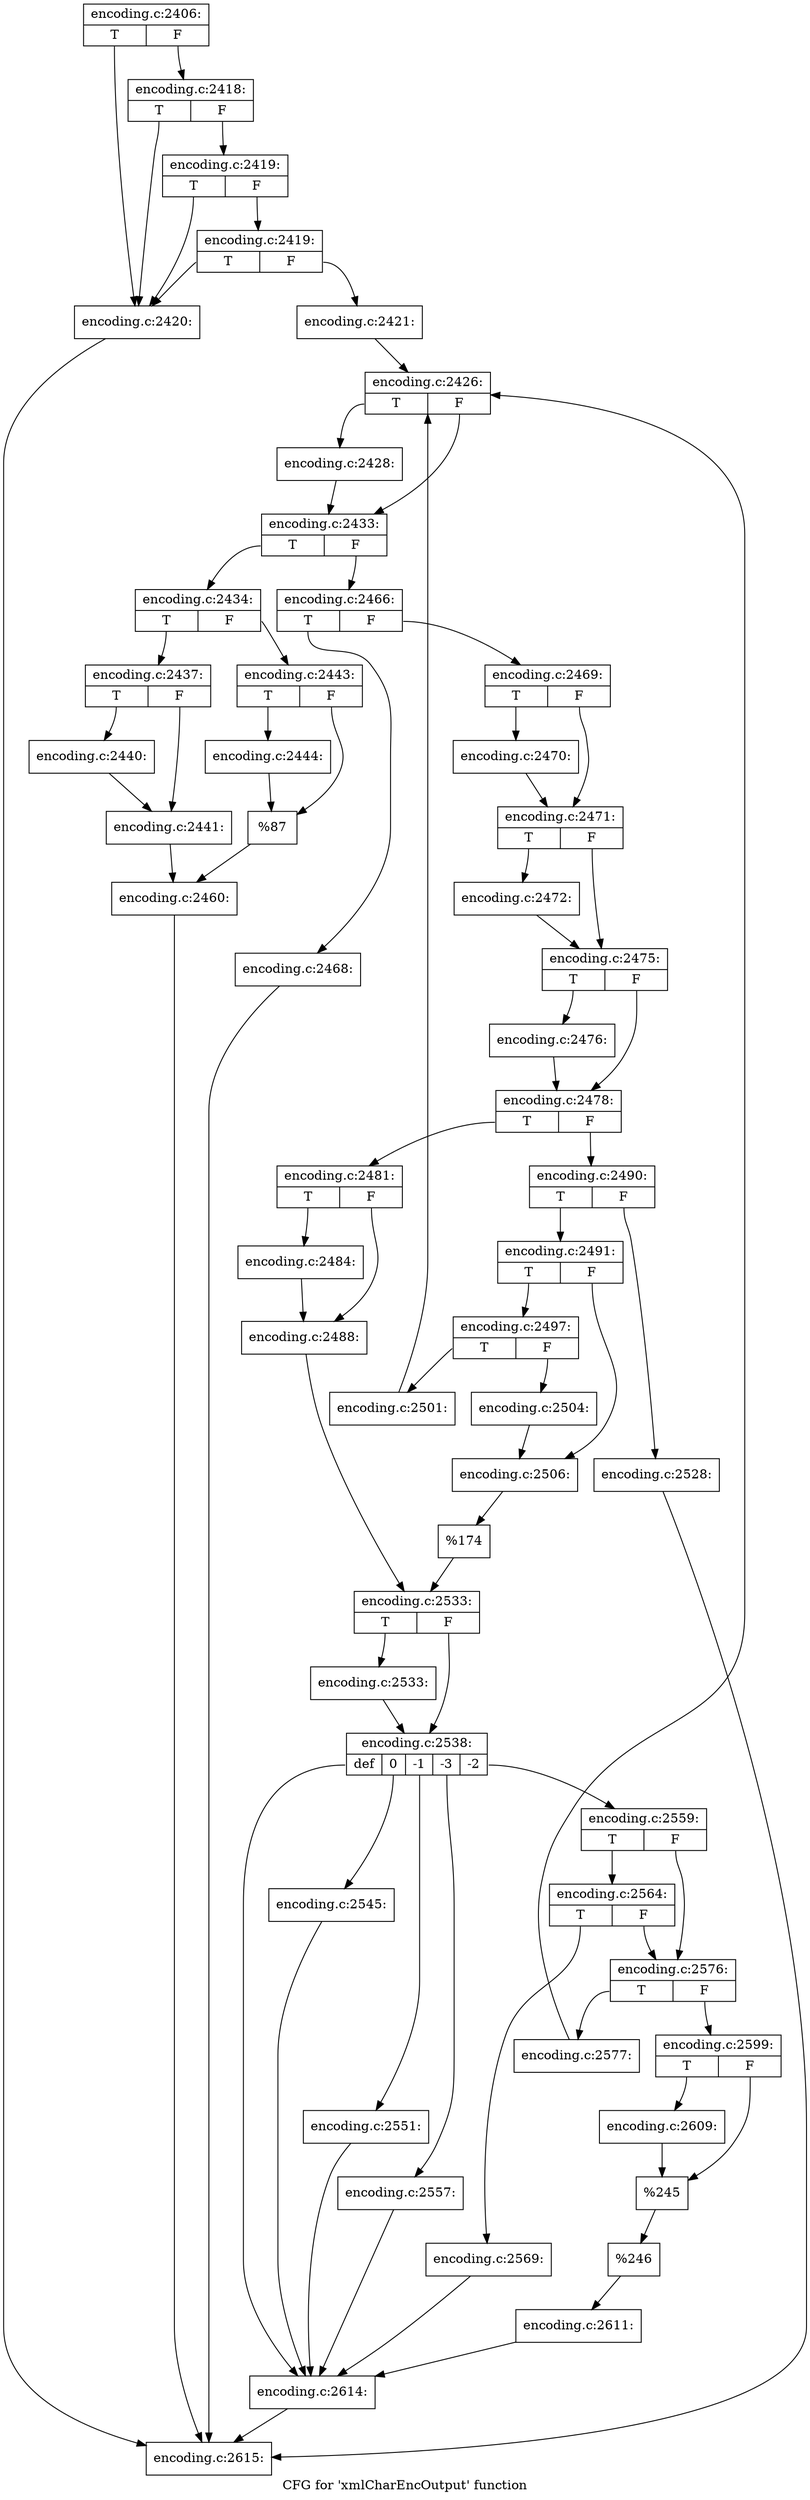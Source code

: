 digraph "CFG for 'xmlCharEncOutput' function" {
	label="CFG for 'xmlCharEncOutput' function";

	Node0x47292d0 [shape=record,label="{encoding.c:2406:|{<s0>T|<s1>F}}"];
	Node0x47292d0:s0 -> Node0x472c220;
	Node0x47292d0:s1 -> Node0x472c3c0;
	Node0x472c3c0 [shape=record,label="{encoding.c:2418:|{<s0>T|<s1>F}}"];
	Node0x472c3c0:s0 -> Node0x472c220;
	Node0x472c3c0:s1 -> Node0x472c340;
	Node0x472c340 [shape=record,label="{encoding.c:2419:|{<s0>T|<s1>F}}"];
	Node0x472c340:s0 -> Node0x472c220;
	Node0x472c340:s1 -> Node0x472c2c0;
	Node0x472c2c0 [shape=record,label="{encoding.c:2419:|{<s0>T|<s1>F}}"];
	Node0x472c2c0:s0 -> Node0x472c220;
	Node0x472c2c0:s1 -> Node0x472c270;
	Node0x472c220 [shape=record,label="{encoding.c:2420:}"];
	Node0x472c220 -> Node0x47295b0;
	Node0x472c270 [shape=record,label="{encoding.c:2421:}"];
	Node0x472c270 -> Node0x472df50;
	Node0x472df50 [shape=record,label="{encoding.c:2426:|{<s0>T|<s1>F}}"];
	Node0x472df50:s0 -> Node0x472e2d0;
	Node0x472df50:s1 -> Node0x472e320;
	Node0x472e2d0 [shape=record,label="{encoding.c:2428:}"];
	Node0x472e2d0 -> Node0x472e320;
	Node0x472e320 [shape=record,label="{encoding.c:2433:|{<s0>T|<s1>F}}"];
	Node0x472e320:s0 -> Node0x472e860;
	Node0x472e320:s1 -> Node0x472e8b0;
	Node0x472e860 [shape=record,label="{encoding.c:2434:|{<s0>T|<s1>F}}"];
	Node0x472e860:s0 -> Node0x472ee90;
	Node0x472e860:s1 -> Node0x472ef30;
	Node0x472ee90 [shape=record,label="{encoding.c:2437:|{<s0>T|<s1>F}}"];
	Node0x472ee90:s0 -> Node0x472fbd0;
	Node0x472ee90:s1 -> Node0x472fc20;
	Node0x472fbd0 [shape=record,label="{encoding.c:2440:}"];
	Node0x472fbd0 -> Node0x472fc20;
	Node0x472fc20 [shape=record,label="{encoding.c:2441:}"];
	Node0x472fc20 -> Node0x472eee0;
	Node0x472ef30 [shape=record,label="{encoding.c:2443:|{<s0>T|<s1>F}}"];
	Node0x472ef30:s0 -> Node0x47302b0;
	Node0x472ef30:s1 -> Node0x4730300;
	Node0x47302b0 [shape=record,label="{encoding.c:2444:}"];
	Node0x47302b0 -> Node0x4730300;
	Node0x4730300 [shape=record,label="{%87}"];
	Node0x4730300 -> Node0x472eee0;
	Node0x472eee0 [shape=record,label="{encoding.c:2460:}"];
	Node0x472eee0 -> Node0x47295b0;
	Node0x472e8b0 [shape=record,label="{encoding.c:2466:|{<s0>T|<s1>F}}"];
	Node0x472e8b0:s0 -> Node0x47317c0;
	Node0x472e8b0:s1 -> Node0x4731810;
	Node0x47317c0 [shape=record,label="{encoding.c:2468:}"];
	Node0x47317c0 -> Node0x47295b0;
	Node0x4731810 [shape=record,label="{encoding.c:2469:|{<s0>T|<s1>F}}"];
	Node0x4731810:s0 -> Node0x4731ca0;
	Node0x4731810:s1 -> Node0x4731cf0;
	Node0x4731ca0 [shape=record,label="{encoding.c:2470:}"];
	Node0x4731ca0 -> Node0x4731cf0;
	Node0x4731cf0 [shape=record,label="{encoding.c:2471:|{<s0>T|<s1>F}}"];
	Node0x4731cf0:s0 -> Node0x4732240;
	Node0x4731cf0:s1 -> Node0x4732290;
	Node0x4732240 [shape=record,label="{encoding.c:2472:}"];
	Node0x4732240 -> Node0x4732290;
	Node0x4732290 [shape=record,label="{encoding.c:2475:|{<s0>T|<s1>F}}"];
	Node0x4732290:s0 -> Node0x4732ea0;
	Node0x4732290:s1 -> Node0x4732ef0;
	Node0x4732ea0 [shape=record,label="{encoding.c:2476:}"];
	Node0x4732ea0 -> Node0x4732ef0;
	Node0x4732ef0 [shape=record,label="{encoding.c:2478:|{<s0>T|<s1>F}}"];
	Node0x4732ef0:s0 -> Node0x47338a0;
	Node0x4732ef0:s1 -> Node0x4733940;
	Node0x47338a0 [shape=record,label="{encoding.c:2481:|{<s0>T|<s1>F}}"];
	Node0x47338a0:s0 -> Node0x4734700;
	Node0x47338a0:s1 -> Node0x4734750;
	Node0x4734700 [shape=record,label="{encoding.c:2484:}"];
	Node0x4734700 -> Node0x4734750;
	Node0x4734750 [shape=record,label="{encoding.c:2488:}"];
	Node0x4734750 -> Node0x47338f0;
	Node0x4733940 [shape=record,label="{encoding.c:2490:|{<s0>T|<s1>F}}"];
	Node0x4733940:s0 -> Node0x47353b0;
	Node0x4733940:s1 -> Node0x4735450;
	Node0x47353b0 [shape=record,label="{encoding.c:2491:|{<s0>T|<s1>F}}"];
	Node0x47353b0:s0 -> Node0x47369b0;
	Node0x47353b0:s1 -> Node0x4736a00;
	Node0x47369b0 [shape=record,label="{encoding.c:2497:|{<s0>T|<s1>F}}"];
	Node0x47369b0:s0 -> Node0x4736df0;
	Node0x47369b0:s1 -> Node0x4736e40;
	Node0x4736df0 [shape=record,label="{encoding.c:2501:}"];
	Node0x4736df0 -> Node0x472df50;
	Node0x4736e40 [shape=record,label="{encoding.c:2504:}"];
	Node0x4736e40 -> Node0x4736a00;
	Node0x4736a00 [shape=record,label="{encoding.c:2506:}"];
	Node0x4736a00 -> Node0x4735400;
	Node0x4735450 [shape=record,label="{encoding.c:2528:}"];
	Node0x4735450 -> Node0x47295b0;
	Node0x4735400 [shape=record,label="{%174}"];
	Node0x4735400 -> Node0x47338f0;
	Node0x47338f0 [shape=record,label="{encoding.c:2533:|{<s0>T|<s1>F}}"];
	Node0x47338f0:s0 -> Node0x4737fe0;
	Node0x47338f0:s1 -> Node0x4738030;
	Node0x4737fe0 [shape=record,label="{encoding.c:2533:}"];
	Node0x4737fe0 -> Node0x4738030;
	Node0x4738030 [shape=record,label="{encoding.c:2538:|{<s0>def|<s1>0|<s2>-1|<s3>-3|<s4>-2}}"];
	Node0x4738030:s0 -> Node0x4738600;
	Node0x4738030:s1 -> Node0x4738a20;
	Node0x4738030:s2 -> Node0x4738b00;
	Node0x4738030:s3 -> Node0x4738be0;
	Node0x4738030:s4 -> Node0x4738cc0;
	Node0x4738a20 [shape=record,label="{encoding.c:2545:}"];
	Node0x4738a20 -> Node0x4738600;
	Node0x4738b00 [shape=record,label="{encoding.c:2551:}"];
	Node0x4738b00 -> Node0x4738600;
	Node0x4738be0 [shape=record,label="{encoding.c:2557:}"];
	Node0x4738be0 -> Node0x4738600;
	Node0x4738cc0 [shape=record,label="{encoding.c:2559:|{<s0>T|<s1>F}}"];
	Node0x4738cc0:s0 -> Node0x473a790;
	Node0x4738cc0:s1 -> Node0x473a740;
	Node0x473a790 [shape=record,label="{encoding.c:2564:|{<s0>T|<s1>F}}"];
	Node0x473a790:s0 -> Node0x473a350;
	Node0x473a790:s1 -> Node0x473a740;
	Node0x473a350 [shape=record,label="{encoding.c:2569:}"];
	Node0x473a350 -> Node0x4738600;
	Node0x473a740 [shape=record,label="{encoding.c:2576:|{<s0>T|<s1>F}}"];
	Node0x473a740:s0 -> Node0x473ae20;
	Node0x473a740:s1 -> Node0x473b8a0;
	Node0x473ae20 [shape=record,label="{encoding.c:2577:}"];
	Node0x473ae20 -> Node0x472df50;
	Node0x473b8a0 [shape=record,label="{encoding.c:2599:|{<s0>T|<s1>F}}"];
	Node0x473b8a0:s0 -> Node0x473e0d0;
	Node0x473b8a0:s1 -> Node0x473e120;
	Node0x473e0d0 [shape=record,label="{encoding.c:2609:}"];
	Node0x473e0d0 -> Node0x473e120;
	Node0x473e120 [shape=record,label="{%245}"];
	Node0x473e120 -> Node0x473b0d0;
	Node0x473b0d0 [shape=record,label="{%246}"];
	Node0x473b0d0 -> Node0x473a6f0;
	Node0x473a6f0 [shape=record,label="{encoding.c:2611:}"];
	Node0x473a6f0 -> Node0x4738600;
	Node0x4738600 [shape=record,label="{encoding.c:2614:}"];
	Node0x4738600 -> Node0x47295b0;
	Node0x47295b0 [shape=record,label="{encoding.c:2615:}"];
}
